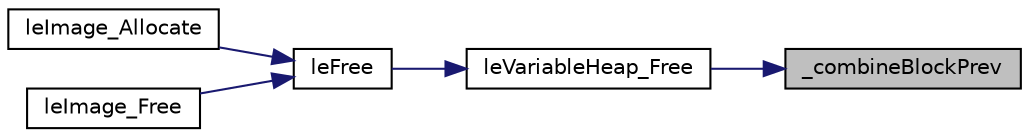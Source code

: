 digraph "_combineBlockPrev"
{
 // LATEX_PDF_SIZE
  edge [fontname="Helvetica",fontsize="10",labelfontname="Helvetica",labelfontsize="10"];
  node [fontname="Helvetica",fontsize="10",shape=record];
  rankdir="RL";
  Node1 [label="_combineBlockPrev",height=0.2,width=0.4,color="black", fillcolor="grey75", style="filled", fontcolor="black",tooltip=" "];
  Node1 -> Node2 [dir="back",color="midnightblue",fontsize="10",style="solid",fontname="Helvetica"];
  Node2 [label="leVariableHeap_Free",height=0.2,width=0.4,color="black", fillcolor="white", style="filled",URL="$legato__variableheap_8h.html#aa1924b7cc36b0e02966c09c8b25fc95b",tooltip=" "];
  Node2 -> Node3 [dir="back",color="midnightblue",fontsize="10",style="solid",fontname="Helvetica"];
  Node3 [label="leFree",height=0.2,width=0.4,color="black", fillcolor="white", style="filled",URL="$legato__memory_8h.html#a9647f390df3a639e02ffdd5566d1721c",tooltip=" "];
  Node3 -> Node4 [dir="back",color="midnightblue",fontsize="10",style="solid",fontname="Helvetica"];
  Node4 [label="leImage_Allocate",height=0.2,width=0.4,color="black", fillcolor="white", style="filled",URL="$legato__image_8h.html#ac373d84a7342665ed1804e1a20787641",tooltip=" "];
  Node3 -> Node5 [dir="back",color="midnightblue",fontsize="10",style="solid",fontname="Helvetica"];
  Node5 [label="leImage_Free",height=0.2,width=0.4,color="black", fillcolor="white", style="filled",URL="$legato__image_8h.html#af05cda8d7125d09ed0ec1d1bf66c4966",tooltip=" "];
}
